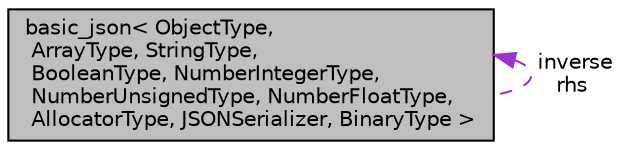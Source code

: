 digraph "basic_json&lt; ObjectType, ArrayType, StringType, BooleanType, NumberIntegerType, NumberUnsignedType, NumberFloatType, AllocatorType, JSONSerializer, BinaryType &gt;"
{
 // LATEX_PDF_SIZE
  edge [fontname="Helvetica",fontsize="10",labelfontname="Helvetica",labelfontsize="10"];
  node [fontname="Helvetica",fontsize="10",shape=record];
  Node1 [label="basic_json\< ObjectType,\l ArrayType, StringType,\l BooleanType, NumberIntegerType,\l NumberUnsignedType, NumberFloatType,\l AllocatorType, JSONSerializer, BinaryType \>",height=0.2,width=0.4,color="black", fillcolor="grey75", style="filled", fontcolor="black",tooltip="namespace for Niels Lohmann"];
  Node1 -> Node1 [dir="back",color="darkorchid3",fontsize="10",style="dashed",label=" inverse\nrhs" ,fontname="Helvetica"];
}
